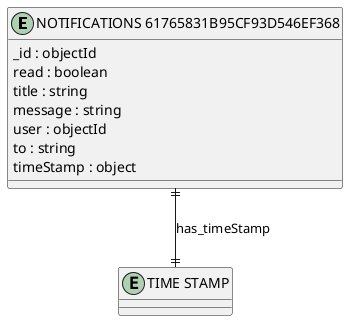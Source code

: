 @startuml NOTIFICATIONS_61765831B95CF93D546EF368_Diagram

entity "NOTIFICATIONS 61765831B95CF93D546EF368" as NOTIFICATIONS_61765831B95CF93D546EF368 {
  _id : objectId
  read : boolean
  title : string
  message : string
  user : objectId
  to : string
  timeStamp : object
}

entity "TIME STAMP" as TIME_STAMP {
}

' // Relationships
NOTIFICATIONS_61765831B95CF93D546EF368 ||--|| TIME_STAMP : has_timeStamp
@enduml